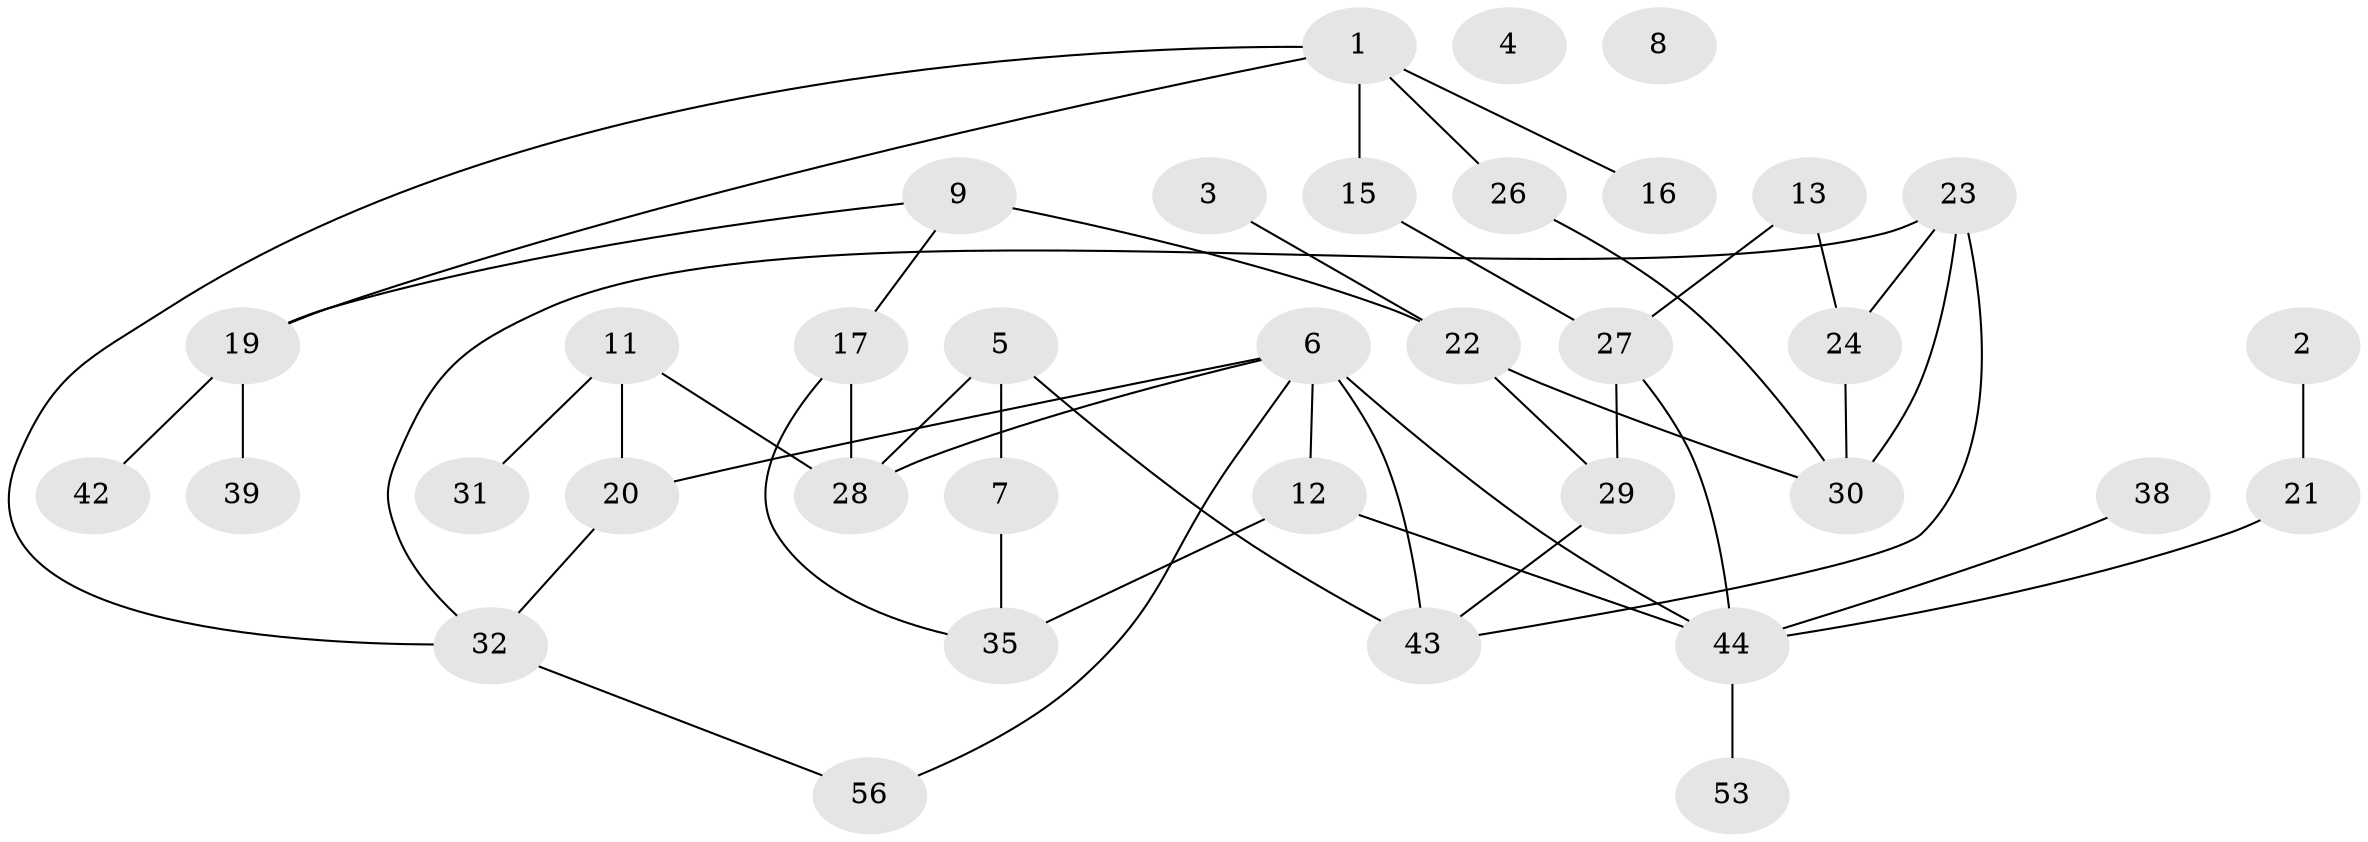 // original degree distribution, {3: 0.21428571428571427, 2: 0.2857142857142857, 1: 0.17857142857142858, 0: 0.03571428571428571, 6: 0.03571428571428571, 5: 0.03571428571428571, 4: 0.21428571428571427}
// Generated by graph-tools (version 1.1) at 2025/41/03/06/25 10:41:23]
// undirected, 36 vertices, 48 edges
graph export_dot {
graph [start="1"]
  node [color=gray90,style=filled];
  1 [super="+25"];
  2 [super="+45"];
  3;
  4;
  5 [super="+14"];
  6 [super="+10"];
  7;
  8;
  9 [super="+55"];
  11 [super="+40"];
  12;
  13;
  15 [super="+36"];
  16;
  17 [super="+18"];
  19 [super="+48"];
  20 [super="+33"];
  21 [super="+37"];
  22 [super="+51"];
  23 [super="+41"];
  24 [super="+34"];
  26;
  27 [super="+46"];
  28;
  29;
  30 [super="+52"];
  31;
  32 [super="+54"];
  35 [super="+50"];
  38;
  39;
  42;
  43 [super="+47"];
  44 [super="+49"];
  53;
  56;
  1 -- 19;
  1 -- 32;
  1 -- 16;
  1 -- 26;
  1 -- 15;
  2 -- 21;
  3 -- 22;
  5 -- 7;
  5 -- 43;
  5 -- 28;
  6 -- 12;
  6 -- 28;
  6 -- 43 [weight=3];
  6 -- 44 [weight=2];
  6 -- 56;
  6 -- 20;
  7 -- 35;
  9 -- 22 [weight=2];
  9 -- 19;
  9 -- 17;
  11 -- 31;
  11 -- 20;
  11 -- 28;
  12 -- 44;
  12 -- 35;
  13 -- 27;
  13 -- 24;
  15 -- 27;
  17 -- 28;
  17 -- 35;
  19 -- 42;
  19 -- 39;
  20 -- 32;
  21 -- 44;
  22 -- 29;
  22 -- 30;
  23 -- 24;
  23 -- 32;
  23 -- 43;
  23 -- 30;
  24 -- 30;
  26 -- 30;
  27 -- 44 [weight=3];
  27 -- 29;
  29 -- 43;
  32 -- 56;
  38 -- 44;
  44 -- 53;
}
